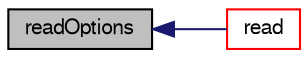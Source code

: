 digraph "readOptions"
{
  bgcolor="transparent";
  edge [fontname="FreeSans",fontsize="10",labelfontname="FreeSans",labelfontsize="10"];
  node [fontname="FreeSans",fontsize="10",shape=record];
  rankdir="LR";
  Node1005 [label="readOptions",height=0.2,width=0.4,color="black", fillcolor="grey75", style="filled", fontcolor="black"];
  Node1005 -> Node1006 [dir="back",color="midnightblue",fontsize="10",style="solid",fontname="FreeSans"];
  Node1006 [label="read",height=0.2,width=0.4,color="red",URL="$a23454.html#a6ce0c64db98eb6144d363dbfc86104eb",tooltip="Read dictionary. "];
}
